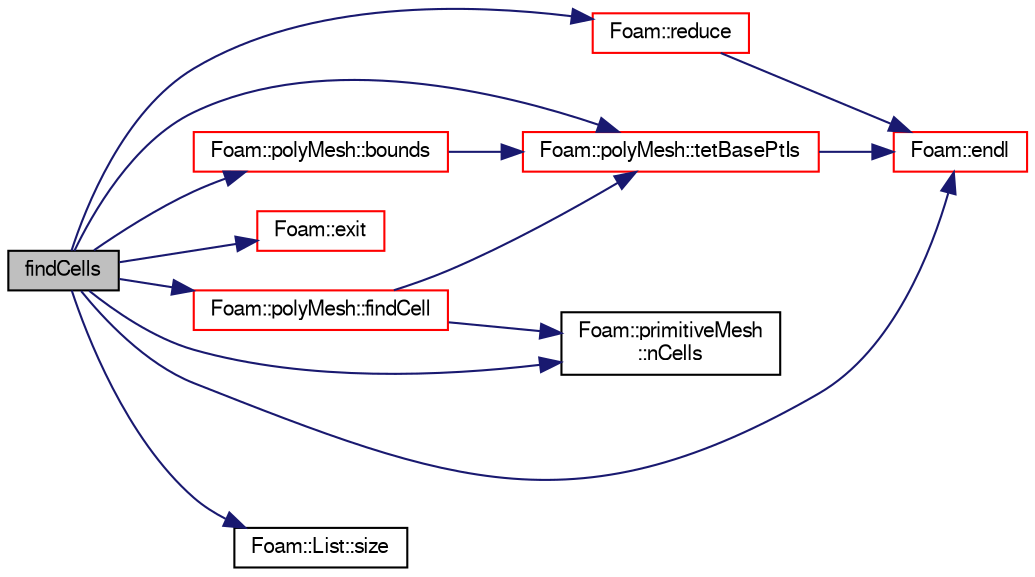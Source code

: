 digraph "findCells"
{
  bgcolor="transparent";
  edge [fontname="FreeSans",fontsize="10",labelfontname="FreeSans",labelfontsize="10"];
  node [fontname="FreeSans",fontsize="10",shape=record];
  rankdir="LR";
  Node509 [label="findCells",height=0.2,width=0.4,color="black", fillcolor="grey75", style="filled", fontcolor="black"];
  Node509 -> Node510 [color="midnightblue",fontsize="10",style="solid",fontname="FreeSans"];
  Node510 [label="Foam::polyMesh::bounds",height=0.2,width=0.4,color="red",URL="$a27410.html#af0b8fd78dbff2bbd5d76f5c2e8569fbe",tooltip="Return mesh bounding box. "];
  Node510 -> Node621 [color="midnightblue",fontsize="10",style="solid",fontname="FreeSans"];
  Node621 [label="Foam::polyMesh::tetBasePtIs",height=0.2,width=0.4,color="red",URL="$a27410.html#a4a7c8f492ae67f94fd90eed12d6fd79a",tooltip="Return the tetBasePtIs. "];
  Node621 -> Node521 [color="midnightblue",fontsize="10",style="solid",fontname="FreeSans"];
  Node521 [label="Foam::endl",height=0.2,width=0.4,color="red",URL="$a21124.html#a2db8fe02a0d3909e9351bb4275b23ce4",tooltip="Add newline and flush stream. "];
  Node509 -> Node521 [color="midnightblue",fontsize="10",style="solid",fontname="FreeSans"];
  Node509 -> Node663 [color="midnightblue",fontsize="10",style="solid",fontname="FreeSans"];
  Node663 [label="Foam::exit",height=0.2,width=0.4,color="red",URL="$a21124.html#a06ca7250d8e89caf05243ec094843642"];
  Node509 -> Node667 [color="midnightblue",fontsize="10",style="solid",fontname="FreeSans"];
  Node667 [label="Foam::polyMesh::findCell",height=0.2,width=0.4,color="red",URL="$a27410.html#a9ed562792df1c0cdb8d582e5cefdc716",tooltip="Find cell enclosing this location (-1 if not in mesh) "];
  Node667 -> Node638 [color="midnightblue",fontsize="10",style="solid",fontname="FreeSans"];
  Node638 [label="Foam::primitiveMesh\l::nCells",height=0.2,width=0.4,color="black",URL="$a27530.html#a13b94bdb0926552bf78ad5210a73a3d5"];
  Node667 -> Node621 [color="midnightblue",fontsize="10",style="solid",fontname="FreeSans"];
  Node509 -> Node638 [color="midnightblue",fontsize="10",style="solid",fontname="FreeSans"];
  Node509 -> Node573 [color="midnightblue",fontsize="10",style="solid",fontname="FreeSans"];
  Node573 [label="Foam::reduce",height=0.2,width=0.4,color="red",URL="$a21124.html#a7ffd6af4acc2eb9ba72ee296b5ecda23"];
  Node573 -> Node521 [color="midnightblue",fontsize="10",style="solid",fontname="FreeSans"];
  Node509 -> Node564 [color="midnightblue",fontsize="10",style="solid",fontname="FreeSans"];
  Node564 [label="Foam::List::size",height=0.2,width=0.4,color="black",URL="$a25694.html#a8a5f6fa29bd4b500caf186f60245b384",tooltip="Override size to be inconsistent with allocated storage. "];
  Node509 -> Node621 [color="midnightblue",fontsize="10",style="solid",fontname="FreeSans"];
}
